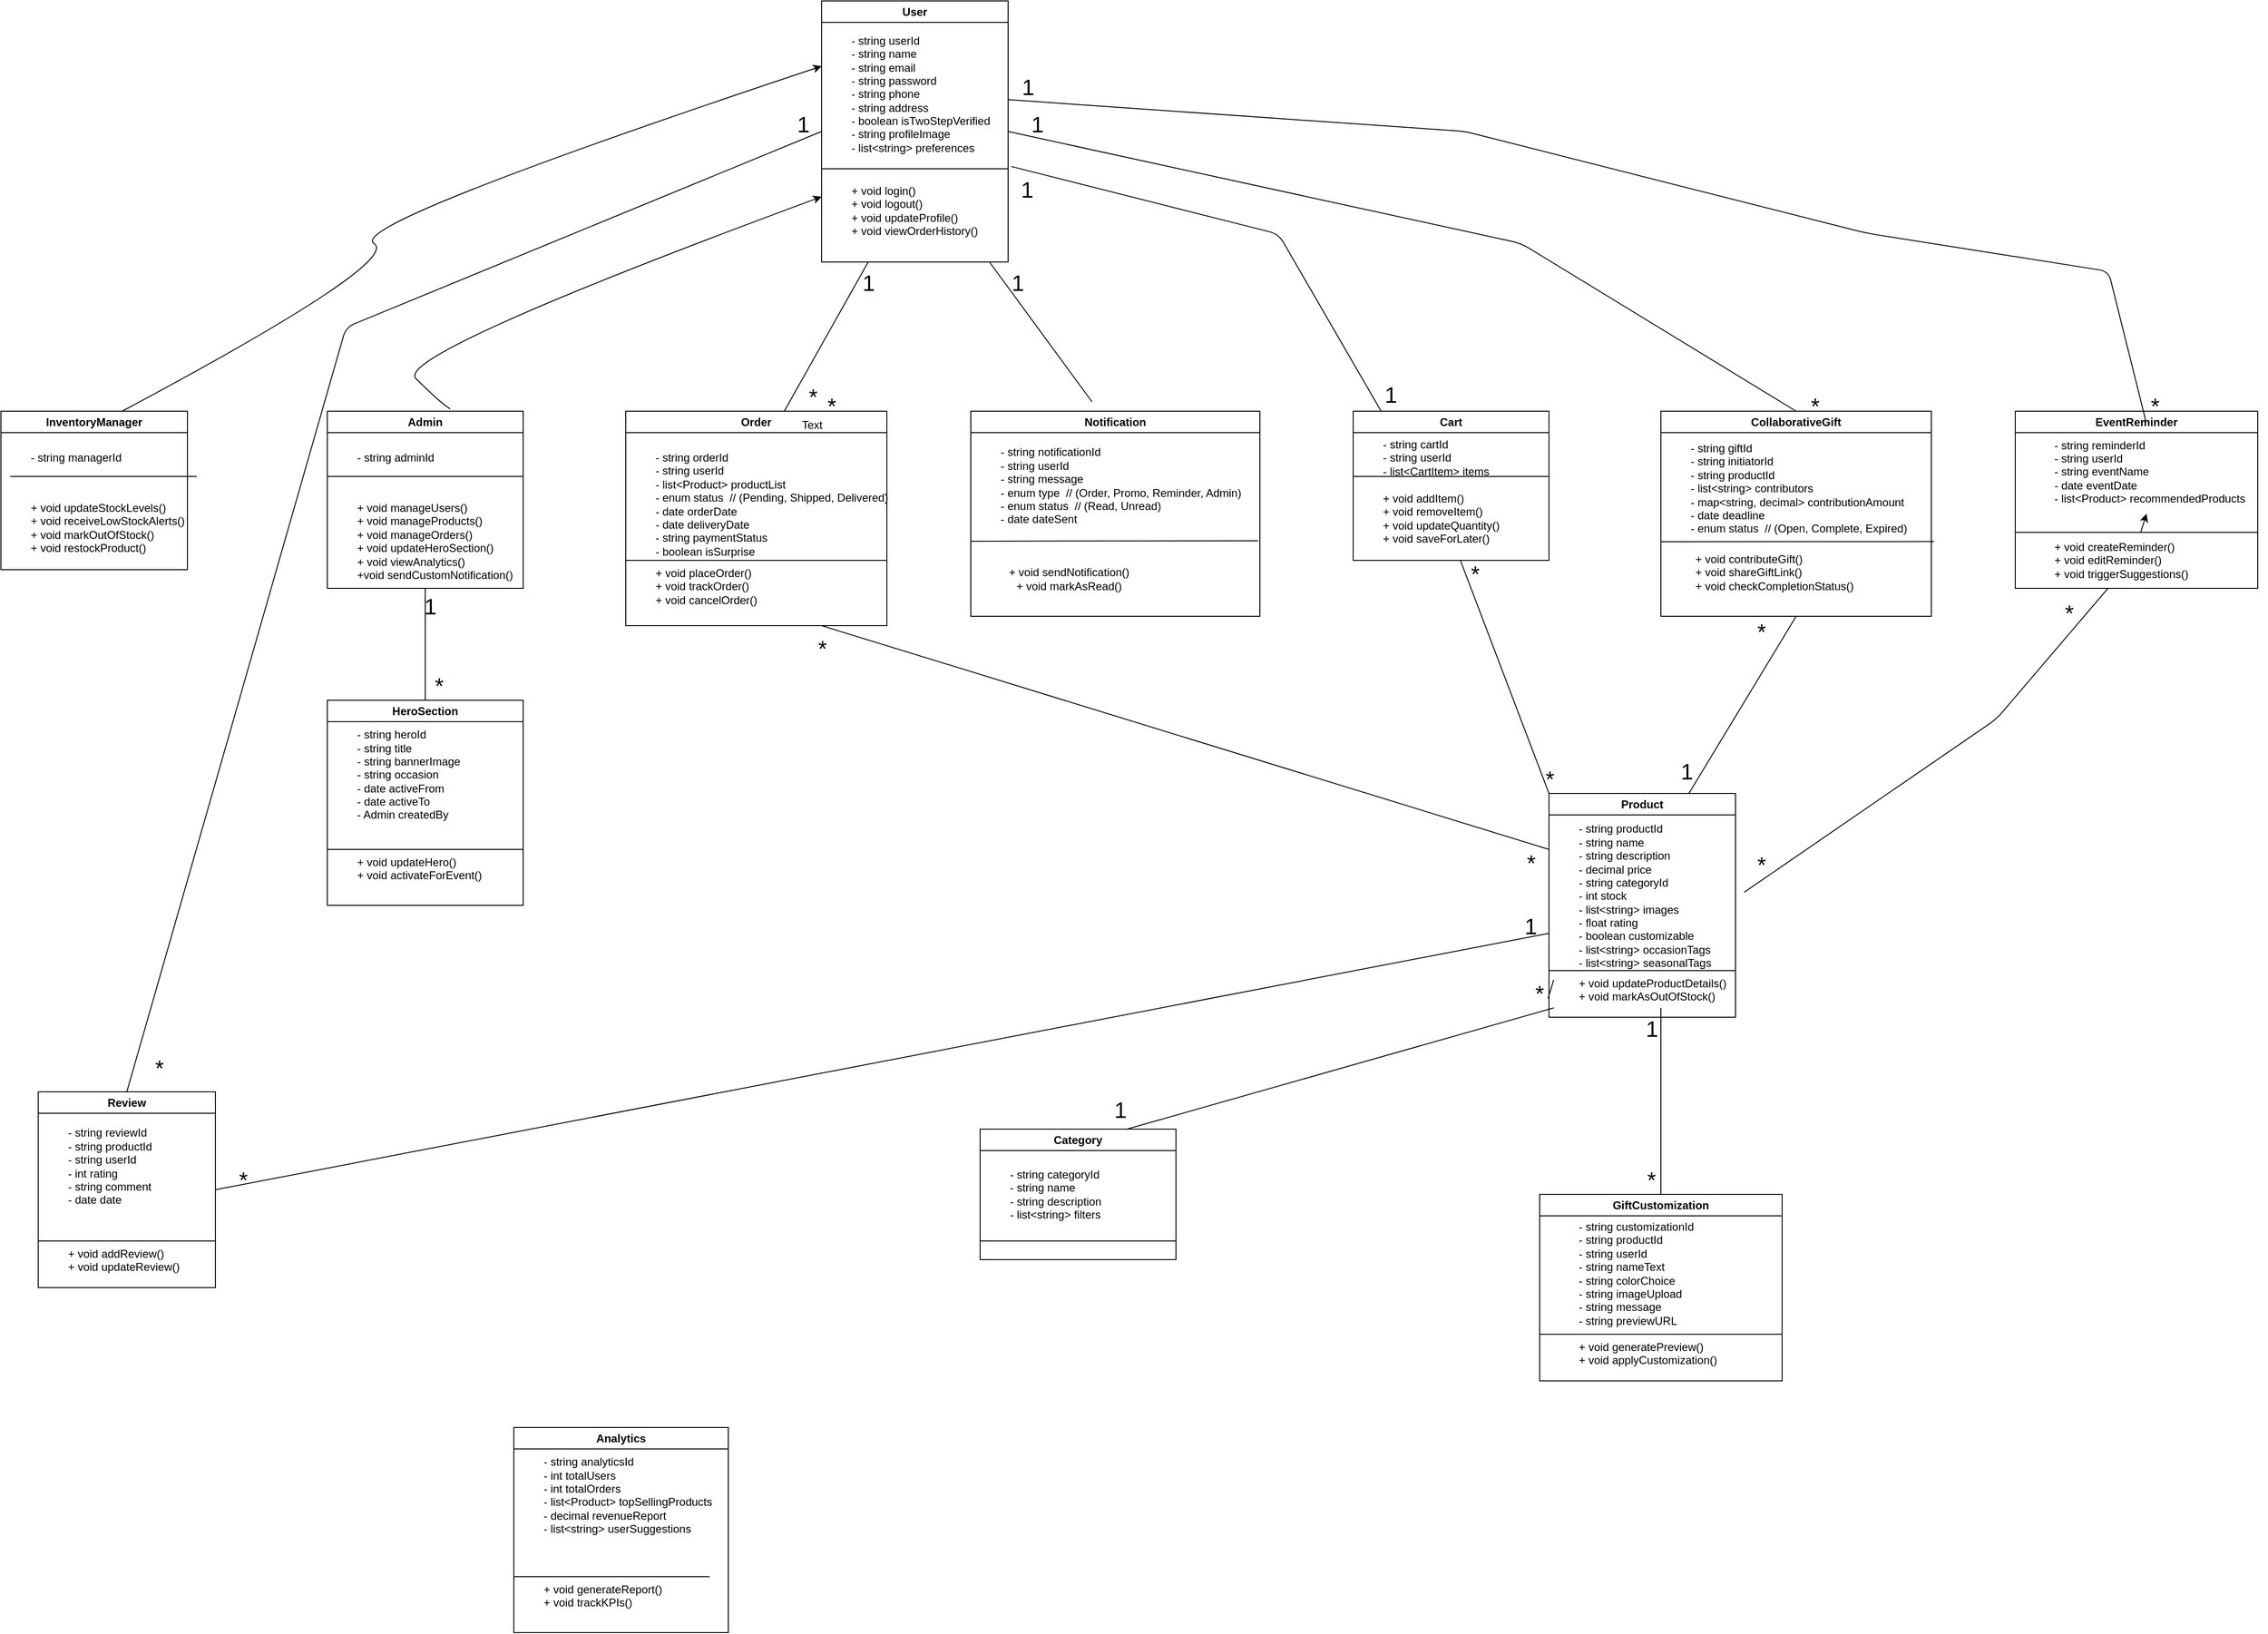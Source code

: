<mxfile>
    <diagram id="k7wzUETt2Z0565Xe87is" name="Page-1">
        <mxGraphModel dx="2995" dy="1068" grid="1" gridSize="10" guides="1" tooltips="1" connect="1" arrows="1" fold="1" page="1" pageScale="1" pageWidth="850" pageHeight="1100" math="0" shadow="0">
            <root>
                <mxCell id="0"/>
                <mxCell id="1" parent="0"/>
                <mxCell id="2" value="User" style="swimlane;whiteSpace=wrap;html=1;" vertex="1" parent="1">
                    <mxGeometry x="920" width="200" height="280" as="geometry"/>
                </mxCell>
                <mxCell id="3" value="&lt;div&gt;&lt;font color=&quot;#000000&quot;&gt;- string userId&lt;/font&gt;&lt;/div&gt;&lt;div&gt;&lt;font color=&quot;#000000&quot;&gt;- string name&lt;/font&gt;&lt;/div&gt;&lt;div&gt;&lt;font color=&quot;#000000&quot;&gt;- string email&lt;/font&gt;&lt;/div&gt;&lt;div&gt;&lt;font color=&quot;#000000&quot;&gt;- string password&lt;/font&gt;&lt;/div&gt;&lt;div&gt;&lt;font color=&quot;#000000&quot;&gt;- string phone&lt;/font&gt;&lt;/div&gt;&lt;div&gt;&lt;font color=&quot;#000000&quot;&gt;- string address&lt;/font&gt;&lt;/div&gt;&lt;div&gt;&lt;font color=&quot;#000000&quot;&gt;- boolean isTwoStepVerified&lt;/font&gt;&lt;/div&gt;&lt;div&gt;&lt;font color=&quot;#000000&quot;&gt;- string profileImage&lt;/font&gt;&lt;/div&gt;&lt;div&gt;&lt;font color=&quot;#000000&quot;&gt;- list&amp;lt;string&amp;gt; preferences&lt;/font&gt;&lt;/div&gt;" style="text;html=1;align=left;verticalAlign=middle;resizable=0;points=[];autosize=1;strokeColor=none;fillColor=none;" vertex="1" parent="2">
                    <mxGeometry x="30" y="30" width="170" height="140" as="geometry"/>
                </mxCell>
                <mxCell id="12" value="+ void login()&#xa;+ void logout()&#xa;+ void updateProfile()&#xa;+ void viewOrderHistory()" style="text;whiteSpace=wrap;" vertex="1" parent="2">
                    <mxGeometry x="30" y="190" width="170" height="80" as="geometry"/>
                </mxCell>
                <mxCell id="10" value="" style="endArrow=none;html=1;" edge="1" parent="1">
                    <mxGeometry width="50" height="50" relative="1" as="geometry">
                        <mxPoint x="1120" y="180" as="sourcePoint"/>
                        <mxPoint x="920" y="180" as="targetPoint"/>
                    </mxGeometry>
                </mxCell>
                <mxCell id="13" value="InventoryManager" style="swimlane;whiteSpace=wrap;html=1;" vertex="1" parent="1">
                    <mxGeometry x="40" y="440" width="200" height="170" as="geometry"/>
                </mxCell>
                <mxCell id="14" value="- string managerId" style="text;html=1;align=left;verticalAlign=middle;resizable=0;points=[];autosize=1;strokeColor=none;fillColor=none;" vertex="1" parent="13">
                    <mxGeometry x="30" y="35" width="120" height="30" as="geometry"/>
                </mxCell>
                <mxCell id="15" value="+ void updateStockLevels()&#xa;+ void receiveLowStockAlerts()&#xa;+ void markOutOfStock()&#xa;+ void restockProduct()" style="text;whiteSpace=wrap;" vertex="1" parent="13">
                    <mxGeometry x="30" y="90" width="170" height="80" as="geometry"/>
                </mxCell>
                <mxCell id="16" value="" style="endArrow=none;html=1;" edge="1" parent="1">
                    <mxGeometry width="50" height="50" relative="1" as="geometry">
                        <mxPoint x="250" y="510" as="sourcePoint"/>
                        <mxPoint x="50" y="510" as="targetPoint"/>
                        <Array as="points">
                            <mxPoint x="150" y="510"/>
                        </Array>
                    </mxGeometry>
                </mxCell>
                <mxCell id="17" value="Admin" style="swimlane;whiteSpace=wrap;html=1;" vertex="1" parent="1">
                    <mxGeometry x="390" y="440" width="210" height="190" as="geometry"/>
                </mxCell>
                <mxCell id="18" value="- string adminId" style="text;html=1;align=left;verticalAlign=middle;resizable=0;points=[];autosize=1;strokeColor=none;fillColor=none;" vertex="1" parent="17">
                    <mxGeometry x="30" y="35" width="110" height="30" as="geometry"/>
                </mxCell>
                <mxCell id="19" value="+ void manageUsers()&#xa;+ void manageProducts()&#xa;+ void manageOrders()&#xa;+ void updateHeroSection()&#xa;+ void viewAnalytics()&#xa;+void sendCustomNotification()" style="text;whiteSpace=wrap;" vertex="1" parent="17">
                    <mxGeometry x="30" y="90" width="170" height="80" as="geometry"/>
                </mxCell>
                <mxCell id="20" value="" style="endArrow=none;html=1;" edge="1" parent="1">
                    <mxGeometry width="50" height="50" relative="1" as="geometry">
                        <mxPoint x="600" y="510" as="sourcePoint"/>
                        <mxPoint x="390" y="510" as="targetPoint"/>
                    </mxGeometry>
                </mxCell>
                <mxCell id="25" value="Order" style="swimlane;whiteSpace=wrap;html=1;" vertex="1" parent="1">
                    <mxGeometry x="710" y="440" width="280" height="230" as="geometry"/>
                </mxCell>
                <mxCell id="26" value="&lt;div&gt;&lt;font color=&quot;#000000&quot;&gt;- string orderId&lt;/font&gt;&lt;/div&gt;&lt;div&gt;&lt;font color=&quot;#000000&quot;&gt;- string userId&lt;/font&gt;&lt;/div&gt;&lt;div&gt;&lt;font color=&quot;#000000&quot;&gt;- list&amp;lt;Product&amp;gt; productList&lt;/font&gt;&lt;/div&gt;&lt;div&gt;&lt;font color=&quot;#000000&quot;&gt;- enum status&amp;nbsp; // (Pending, Shipped, Delivered)&lt;/font&gt;&lt;/div&gt;&lt;div&gt;&lt;font color=&quot;#000000&quot;&gt;- date orderDate&lt;/font&gt;&lt;/div&gt;&lt;div&gt;&lt;font color=&quot;#000000&quot;&gt;- date deliveryDate&lt;/font&gt;&lt;/div&gt;&lt;div&gt;&lt;font color=&quot;#000000&quot;&gt;- string paymentStatus&lt;/font&gt;&lt;/div&gt;&lt;div&gt;&lt;font color=&quot;#000000&quot;&gt;- boolean isSurprise&lt;/font&gt;&lt;/div&gt;" style="text;html=1;align=left;verticalAlign=middle;resizable=0;points=[];autosize=1;strokeColor=none;fillColor=none;" vertex="1" parent="25">
                    <mxGeometry x="30" y="35" width="270" height="130" as="geometry"/>
                </mxCell>
                <mxCell id="27" value="+ void placeOrder()&#xa;+ void trackOrder()&#xa;+ void cancelOrder()" style="text;whiteSpace=wrap;" vertex="1" parent="25">
                    <mxGeometry x="30" y="160" width="170" height="80" as="geometry"/>
                </mxCell>
                <mxCell id="28" value="" style="endArrow=none;html=1;" edge="1" parent="1">
                    <mxGeometry width="50" height="50" relative="1" as="geometry">
                        <mxPoint x="990" y="600" as="sourcePoint"/>
                        <mxPoint x="710" y="600" as="targetPoint"/>
                    </mxGeometry>
                </mxCell>
                <mxCell id="47" value="Notification" style="swimlane;whiteSpace=wrap;html=1;" vertex="1" parent="1">
                    <mxGeometry x="1080" y="440" width="310" height="220" as="geometry"/>
                </mxCell>
                <mxCell id="48" value="&lt;div&gt;&lt;font color=&quot;#000000&quot;&gt;- string notificationId&lt;/font&gt;&lt;/div&gt;&lt;div&gt;&lt;font color=&quot;#000000&quot;&gt;- string userId&lt;/font&gt;&lt;/div&gt;&lt;div&gt;&lt;font color=&quot;#000000&quot;&gt;- string message&lt;/font&gt;&lt;/div&gt;&lt;div&gt;&lt;font color=&quot;#000000&quot;&gt;- enum type&amp;nbsp; // (Order, Promo, Reminder, Admin)&lt;/font&gt;&lt;/div&gt;&lt;div&gt;&lt;font color=&quot;#000000&quot;&gt;- enum status&amp;nbsp; // (Read, Unread)&lt;/font&gt;&lt;/div&gt;&lt;div&gt;&lt;font color=&quot;#000000&quot;&gt;- date dateSent&lt;/font&gt;&lt;/div&gt;" style="text;html=1;align=left;verticalAlign=middle;resizable=0;points=[];autosize=1;strokeColor=none;fillColor=none;" vertex="1" parent="47">
                    <mxGeometry x="30" y="30" width="280" height="100" as="geometry"/>
                </mxCell>
                <mxCell id="50" value="" style="endArrow=none;html=1;" edge="1" parent="47">
                    <mxGeometry width="50" height="50" relative="1" as="geometry">
                        <mxPoint x="308" y="139" as="sourcePoint"/>
                        <mxPoint y="139.44" as="targetPoint"/>
                    </mxGeometry>
                </mxCell>
                <mxCell id="64" value="&lt;div&gt;&lt;font color=&quot;#000000&quot;&gt;+ void sendNotification()&lt;/font&gt;&lt;/div&gt;&lt;div&gt;&lt;font color=&quot;#000000&quot;&gt;+ void markAsRead()&lt;/font&gt;&lt;/div&gt;" style="text;html=1;align=center;verticalAlign=middle;resizable=0;points=[];autosize=1;strokeColor=none;fillColor=none;" vertex="1" parent="47">
                    <mxGeometry x="30" y="160" width="150" height="40" as="geometry"/>
                </mxCell>
                <mxCell id="51" value="EventReminder" style="swimlane;whiteSpace=wrap;html=1;" vertex="1" parent="1">
                    <mxGeometry x="2200" y="440" width="260" height="190" as="geometry"/>
                </mxCell>
                <mxCell id="52" value="&lt;div&gt;&lt;font color=&quot;#000000&quot;&gt;- string reminderId&lt;/font&gt;&lt;/div&gt;&lt;div&gt;&lt;font color=&quot;#000000&quot;&gt;- string userId&lt;/font&gt;&lt;/div&gt;&lt;div&gt;&lt;font color=&quot;#000000&quot;&gt;- string eventName&lt;/font&gt;&lt;/div&gt;&lt;div&gt;&lt;font color=&quot;#000000&quot;&gt;- date eventDate&lt;/font&gt;&lt;/div&gt;&lt;div&gt;&lt;font color=&quot;#000000&quot;&gt;- list&amp;lt;Product&amp;gt; recommendedProducts&lt;/font&gt;&lt;/div&gt;" style="text;html=1;align=left;verticalAlign=middle;resizable=0;points=[];autosize=1;strokeColor=none;fillColor=none;" vertex="1" parent="51">
                    <mxGeometry x="40" y="20" width="230" height="90" as="geometry"/>
                </mxCell>
                <mxCell id="70" value="&lt;div&gt;&lt;font color=&quot;#000000&quot;&gt;+ void createReminder()&lt;/font&gt;&lt;/div&gt;&lt;div&gt;&lt;font color=&quot;#000000&quot;&gt;+ void editReminder()&lt;/font&gt;&lt;/div&gt;&lt;div&gt;&lt;font color=&quot;#000000&quot;&gt;+ void triggerSuggestions()&lt;/font&gt;&lt;/div&gt;" style="text;html=1;align=left;verticalAlign=middle;resizable=0;points=[];autosize=1;strokeColor=none;fillColor=none;" vertex="1" parent="51">
                    <mxGeometry x="40" y="130" width="170" height="60" as="geometry"/>
                </mxCell>
                <mxCell id="71" value="" style="edgeStyle=none;html=1;" edge="1" parent="51" source="70" target="52">
                    <mxGeometry relative="1" as="geometry"/>
                </mxCell>
                <mxCell id="54" value="" style="endArrow=none;html=1;" edge="1" parent="1">
                    <mxGeometry width="50" height="50" relative="1" as="geometry">
                        <mxPoint x="2460" y="570" as="sourcePoint"/>
                        <mxPoint x="2200" y="570" as="targetPoint"/>
                    </mxGeometry>
                </mxCell>
                <mxCell id="55" value="Cart" style="swimlane;whiteSpace=wrap;html=1;" vertex="1" parent="1">
                    <mxGeometry x="1490" y="440" width="210" height="160" as="geometry"/>
                </mxCell>
                <mxCell id="56" value="&lt;div&gt;&lt;font color=&quot;#000000&quot;&gt;- string cartId&lt;/font&gt;&lt;/div&gt;&lt;div&gt;&lt;font color=&quot;#000000&quot;&gt;- string userId&lt;/font&gt;&lt;/div&gt;&lt;div&gt;&lt;font color=&quot;#000000&quot;&gt;- list&amp;lt;CartItem&amp;gt; items&lt;/font&gt;&lt;/div&gt;" style="text;html=1;align=left;verticalAlign=middle;resizable=0;points=[];autosize=1;strokeColor=none;fillColor=none;" vertex="1" parent="55">
                    <mxGeometry x="30" y="20" width="140" height="60" as="geometry"/>
                </mxCell>
                <mxCell id="57" value="+ void addItem()&#xa;+ void removeItem()&#xa;+ void updateQuantity()&#xa;+ void saveForLater()" style="text;whiteSpace=wrap;" vertex="1" parent="55">
                    <mxGeometry x="30" y="80" width="170" height="80" as="geometry"/>
                </mxCell>
                <mxCell id="59" value="CollaborativeGift" style="swimlane;whiteSpace=wrap;html=1;" vertex="1" parent="1">
                    <mxGeometry x="1820" y="440" width="290" height="220" as="geometry"/>
                </mxCell>
                <mxCell id="60" value="&lt;div&gt;&lt;font color=&quot;#000000&quot;&gt;- string giftId&lt;/font&gt;&lt;/div&gt;&lt;div&gt;&lt;font color=&quot;#000000&quot;&gt;- string initiatorId&lt;/font&gt;&lt;/div&gt;&lt;div&gt;&lt;font color=&quot;#000000&quot;&gt;- string productId&lt;/font&gt;&lt;/div&gt;&lt;div&gt;&lt;font color=&quot;#000000&quot;&gt;- list&amp;lt;string&amp;gt; contributors&lt;/font&gt;&lt;/div&gt;&lt;div&gt;&lt;font color=&quot;#000000&quot;&gt;- map&amp;lt;string, decimal&amp;gt; contributionAmount&lt;/font&gt;&lt;/div&gt;&lt;div&gt;&lt;font color=&quot;#000000&quot;&gt;- date deadline&lt;/font&gt;&lt;/div&gt;&lt;div&gt;&lt;font color=&quot;#000000&quot;&gt;- enum status&amp;nbsp; // (Open, Complete, Expired)&lt;/font&gt;&lt;/div&gt;&lt;div&gt;&lt;br&gt;&lt;/div&gt;" style="text;html=1;align=left;verticalAlign=middle;resizable=0;points=[];autosize=1;strokeColor=none;fillColor=none;" vertex="1" parent="59">
                    <mxGeometry x="30" y="25" width="260" height="130" as="geometry"/>
                </mxCell>
                <mxCell id="62" value="" style="endArrow=none;html=1;exitX=1.011;exitY=0.883;exitDx=0;exitDy=0;exitPerimeter=0;" edge="1" parent="59" source="60">
                    <mxGeometry width="50" height="50" relative="1" as="geometry">
                        <mxPoint x="210" y="140" as="sourcePoint"/>
                        <mxPoint y="140" as="targetPoint"/>
                    </mxGeometry>
                </mxCell>
                <mxCell id="66" value="" style="endArrow=none;html=1;" edge="1" parent="1">
                    <mxGeometry width="50" height="50" relative="1" as="geometry">
                        <mxPoint x="1700" y="510" as="sourcePoint"/>
                        <mxPoint x="1490" y="510" as="targetPoint"/>
                    </mxGeometry>
                </mxCell>
                <mxCell id="68" value="+ void contributeGift()&lt;div&gt;+ void shareGiftLink()&lt;/div&gt;&lt;div&gt;+ void checkCompletionStatus()&lt;/div&gt;" style="text;html=1;align=left;verticalAlign=middle;resizable=0;points=[];autosize=1;strokeColor=none;fillColor=none;" vertex="1" parent="1">
                    <mxGeometry x="1855" y="583" width="190" height="60" as="geometry"/>
                </mxCell>
                <mxCell id="73" value="" style="curved=1;endArrow=classic;html=1;entryX=0;entryY=0.25;entryDx=0;entryDy=0;exitX=0.65;exitY=0;exitDx=0;exitDy=0;exitPerimeter=0;" edge="1" parent="1" source="13" target="2">
                    <mxGeometry width="50" height="50" relative="1" as="geometry">
                        <mxPoint x="420" y="280" as="sourcePoint"/>
                        <mxPoint x="470" y="230" as="targetPoint"/>
                        <Array as="points">
                            <mxPoint x="470" y="280"/>
                            <mxPoint x="410" y="240"/>
                        </Array>
                    </mxGeometry>
                </mxCell>
                <mxCell id="75" value="" style="curved=1;endArrow=classic;html=1;entryX=0;entryY=0.75;entryDx=0;entryDy=0;exitX=0.627;exitY=-0.013;exitDx=0;exitDy=0;exitPerimeter=0;" edge="1" parent="1" source="17" target="2">
                    <mxGeometry width="50" height="50" relative="1" as="geometry">
                        <mxPoint x="460" y="430" as="sourcePoint"/>
                        <mxPoint x="510" y="380" as="targetPoint"/>
                        <Array as="points">
                            <mxPoint x="510" y="430"/>
                            <mxPoint x="460" y="380"/>
                        </Array>
                    </mxGeometry>
                </mxCell>
                <mxCell id="76" value="" style="endArrow=none;html=1;entryX=0.25;entryY=1;entryDx=0;entryDy=0;" edge="1" parent="1" target="2">
                    <mxGeometry width="50" height="50" relative="1" as="geometry">
                        <mxPoint x="880" y="440" as="sourcePoint"/>
                        <mxPoint x="930" y="390" as="targetPoint"/>
                    </mxGeometry>
                </mxCell>
                <mxCell id="77" value="" style="endArrow=none;html=1;" edge="1" parent="1">
                    <mxGeometry width="50" height="50" relative="1" as="geometry">
                        <mxPoint x="1210" y="430" as="sourcePoint"/>
                        <mxPoint x="1100" y="280" as="targetPoint"/>
                    </mxGeometry>
                </mxCell>
                <mxCell id="78" value="" style="endArrow=none;html=1;entryX=1.02;entryY=1.054;entryDx=0;entryDy=0;entryPerimeter=0;" edge="1" parent="1" target="3">
                    <mxGeometry width="50" height="50" relative="1" as="geometry">
                        <mxPoint x="1520" y="440" as="sourcePoint"/>
                        <mxPoint x="1410" y="290" as="targetPoint"/>
                        <Array as="points">
                            <mxPoint x="1410" y="250"/>
                        </Array>
                    </mxGeometry>
                </mxCell>
                <mxCell id="79" value="" style="endArrow=none;html=1;exitX=0.5;exitY=0;exitDx=0;exitDy=0;entryX=1;entryY=0.786;entryDx=0;entryDy=0;entryPerimeter=0;" edge="1" parent="1" source="59" target="3">
                    <mxGeometry width="50" height="50" relative="1" as="geometry">
                        <mxPoint x="1960" y="430" as="sourcePoint"/>
                        <mxPoint x="1640" y="220" as="targetPoint"/>
                        <Array as="points">
                            <mxPoint x="1670" y="260"/>
                        </Array>
                    </mxGeometry>
                </mxCell>
                <mxCell id="80" value="" style="endArrow=none;html=1;exitX=0.538;exitY=0.053;exitDx=0;exitDy=0;exitPerimeter=0;" edge="1" parent="1" source="51" target="3">
                    <mxGeometry width="50" height="50" relative="1" as="geometry">
                        <mxPoint x="2335" y="429" as="sourcePoint"/>
                        <mxPoint x="1490" y="110" as="targetPoint"/>
                        <Array as="points">
                            <mxPoint x="2300" y="290"/>
                            <mxPoint x="2040" y="249"/>
                            <mxPoint x="1610" y="140"/>
                        </Array>
                    </mxGeometry>
                </mxCell>
                <mxCell id="81" value="Product" style="swimlane;whiteSpace=wrap;html=1;startSize=23;" vertex="1" parent="1">
                    <mxGeometry x="1700" y="850" width="200" height="240" as="geometry"/>
                </mxCell>
                <mxCell id="82" value="&lt;div&gt;&lt;font color=&quot;#000000&quot;&gt;- string productId&lt;/font&gt;&lt;/div&gt;&lt;div&gt;&lt;font color=&quot;#000000&quot;&gt;- string name&lt;/font&gt;&lt;/div&gt;&lt;div&gt;&lt;font color=&quot;#000000&quot;&gt;- string description&lt;/font&gt;&lt;/div&gt;&lt;div&gt;&lt;font color=&quot;#000000&quot;&gt;- decimal price&lt;/font&gt;&lt;/div&gt;&lt;div&gt;&lt;font color=&quot;#000000&quot;&gt;- string categoryId&lt;/font&gt;&lt;/div&gt;&lt;div&gt;&lt;font color=&quot;#000000&quot;&gt;- int stock&lt;/font&gt;&lt;/div&gt;&lt;div&gt;&lt;font color=&quot;#000000&quot;&gt;- list&amp;lt;string&amp;gt; images&lt;/font&gt;&lt;/div&gt;&lt;div&gt;&lt;font color=&quot;#000000&quot;&gt;- float rating&lt;/font&gt;&lt;/div&gt;&lt;div&gt;&lt;font color=&quot;#000000&quot;&gt;- boolean customizable&lt;/font&gt;&lt;/div&gt;&lt;div&gt;&lt;font color=&quot;#000000&quot;&gt;- list&amp;lt;string&amp;gt; occasionTags&lt;/font&gt;&lt;/div&gt;&lt;div&gt;&lt;font color=&quot;#000000&quot;&gt;- list&amp;lt;string&amp;gt; seasonalTags&lt;/font&gt;&lt;/div&gt;" style="text;html=1;align=left;verticalAlign=middle;resizable=0;points=[];autosize=1;strokeColor=none;fillColor=none;" vertex="1" parent="81">
                    <mxGeometry x="30" y="25" width="170" height="170" as="geometry"/>
                </mxCell>
                <mxCell id="83" value="+ void updateProductDetails()&#xa;+ void markAsOutOfStock()&#xa;" style="text;whiteSpace=wrap;" vertex="1" parent="81">
                    <mxGeometry x="30" y="190" width="170" height="80" as="geometry"/>
                </mxCell>
                <mxCell id="84" value="" style="endArrow=none;html=1;" edge="1" parent="1">
                    <mxGeometry width="50" height="50" relative="1" as="geometry">
                        <mxPoint x="1900" y="1040" as="sourcePoint"/>
                        <mxPoint x="1700" y="1040" as="targetPoint"/>
                    </mxGeometry>
                </mxCell>
                <mxCell id="85" value="GiftCustomization" style="swimlane;whiteSpace=wrap;html=1;" vertex="1" parent="1">
                    <mxGeometry x="1690" y="1280" width="260" height="200" as="geometry"/>
                </mxCell>
                <mxCell id="86" value="&lt;div&gt;&lt;font color=&quot;#000000&quot;&gt;- string customizationId&lt;/font&gt;&lt;/div&gt;&lt;div&gt;&lt;font color=&quot;#000000&quot;&gt;- string productId&lt;/font&gt;&lt;/div&gt;&lt;div&gt;&lt;font color=&quot;#000000&quot;&gt;- string userId&lt;/font&gt;&lt;/div&gt;&lt;div&gt;&lt;font color=&quot;#000000&quot;&gt;- string nameText&lt;/font&gt;&lt;/div&gt;&lt;div&gt;&lt;font color=&quot;#000000&quot;&gt;- string colorChoice&lt;/font&gt;&lt;/div&gt;&lt;div&gt;&lt;font color=&quot;#000000&quot;&gt;- string imageUpload&lt;/font&gt;&lt;/div&gt;&lt;div&gt;&lt;font color=&quot;#000000&quot;&gt;- string message&lt;/font&gt;&lt;/div&gt;&lt;div&gt;&lt;font color=&quot;#000000&quot;&gt;- string previewURL&lt;/font&gt;&lt;/div&gt;" style="text;html=1;align=left;verticalAlign=middle;resizable=0;points=[];autosize=1;strokeColor=none;fillColor=none;" vertex="1" parent="85">
                    <mxGeometry x="40" y="20" width="150" height="130" as="geometry"/>
                </mxCell>
                <mxCell id="104" value="+ void generatePreview()&#xa;+ void applyCustomization()" style="text;whiteSpace=wrap;" vertex="1" parent="85">
                    <mxGeometry x="40" y="150" width="180" height="50" as="geometry"/>
                </mxCell>
                <mxCell id="89" value="" style="endArrow=none;html=1;" edge="1" parent="1">
                    <mxGeometry width="50" height="50" relative="1" as="geometry">
                        <mxPoint x="1950" y="1430" as="sourcePoint"/>
                        <mxPoint x="1690" y="1430" as="targetPoint"/>
                    </mxGeometry>
                </mxCell>
                <mxCell id="90" value="Review" style="swimlane;whiteSpace=wrap;html=1;startSize=23;" vertex="1" parent="1">
                    <mxGeometry x="80" y="1170" width="190" height="210" as="geometry"/>
                </mxCell>
                <mxCell id="91" value="&lt;div&gt;&lt;font color=&quot;#000000&quot;&gt;- string reviewId&lt;/font&gt;&lt;/div&gt;&lt;div&gt;&lt;font color=&quot;#000000&quot;&gt;- string productId&lt;/font&gt;&lt;/div&gt;&lt;div&gt;&lt;font color=&quot;#000000&quot;&gt;- string userId&lt;/font&gt;&lt;/div&gt;&lt;div&gt;&lt;font color=&quot;#000000&quot;&gt;- int rating&lt;/font&gt;&lt;/div&gt;&lt;div&gt;&lt;font color=&quot;#000000&quot;&gt;- string comment&lt;/font&gt;&lt;/div&gt;&lt;div&gt;&lt;font color=&quot;#000000&quot;&gt;- date date&lt;/font&gt;&lt;/div&gt;" style="text;html=1;align=left;verticalAlign=middle;resizable=0;points=[];autosize=1;strokeColor=none;fillColor=none;" vertex="1" parent="90">
                    <mxGeometry x="30" y="30" width="110" height="100" as="geometry"/>
                </mxCell>
                <mxCell id="92" value="+ void addReview()&#xa;+ void updateReview()" style="text;whiteSpace=wrap;" vertex="1" parent="90">
                    <mxGeometry x="30" y="160" width="170" height="80" as="geometry"/>
                </mxCell>
                <mxCell id="93" value="" style="endArrow=none;html=1;" edge="1" parent="1">
                    <mxGeometry width="50" height="50" relative="1" as="geometry">
                        <mxPoint x="270" y="1330" as="sourcePoint"/>
                        <mxPoint x="80" y="1330" as="targetPoint"/>
                    </mxGeometry>
                </mxCell>
                <mxCell id="94" value="Category" style="swimlane;whiteSpace=wrap;html=1;" vertex="1" parent="1">
                    <mxGeometry x="1090" y="1210" width="210" height="140" as="geometry"/>
                </mxCell>
                <mxCell id="95" value="&lt;div&gt;&lt;font color=&quot;#000000&quot;&gt;- string categoryId&lt;/font&gt;&lt;/div&gt;&lt;div&gt;&lt;font color=&quot;#000000&quot;&gt;- string name&lt;/font&gt;&lt;/div&gt;&lt;div&gt;&lt;font color=&quot;#000000&quot;&gt;- string description&lt;/font&gt;&lt;/div&gt;&lt;div&gt;&lt;font color=&quot;#000000&quot;&gt;- list&amp;lt;string&amp;gt; filters&lt;/font&gt;&lt;/div&gt;" style="text;html=1;align=left;verticalAlign=middle;resizable=0;points=[];autosize=1;strokeColor=none;fillColor=none;" vertex="1" parent="94">
                    <mxGeometry x="30" y="35" width="120" height="70" as="geometry"/>
                </mxCell>
                <mxCell id="97" value="" style="endArrow=none;html=1;" edge="1" parent="1">
                    <mxGeometry width="50" height="50" relative="1" as="geometry">
                        <mxPoint x="1300" y="1330" as="sourcePoint"/>
                        <mxPoint x="1090" y="1330" as="targetPoint"/>
                    </mxGeometry>
                </mxCell>
                <mxCell id="98" value="HeroSection" style="swimlane;whiteSpace=wrap;html=1;startSize=23;" vertex="1" parent="1">
                    <mxGeometry x="390" y="750" width="210" height="220" as="geometry"/>
                </mxCell>
                <mxCell id="99" value="&lt;div&gt;&lt;font color=&quot;#000000&quot;&gt;- string heroId&lt;/font&gt;&lt;/div&gt;&lt;div&gt;&lt;font color=&quot;#000000&quot;&gt;- string title&lt;/font&gt;&lt;/div&gt;&lt;div&gt;&lt;font color=&quot;#000000&quot;&gt;- string bannerImage&lt;/font&gt;&lt;/div&gt;&lt;div&gt;&lt;font color=&quot;#000000&quot;&gt;- string occasion&lt;/font&gt;&lt;/div&gt;&lt;div&gt;&lt;font color=&quot;#000000&quot;&gt;- date activeFrom&lt;/font&gt;&lt;/div&gt;&lt;div&gt;&lt;font color=&quot;#000000&quot;&gt;- date activeTo&lt;/font&gt;&lt;/div&gt;&lt;div&gt;&lt;font color=&quot;#000000&quot;&gt;- Admin createdBy&lt;/font&gt;&lt;/div&gt;" style="text;html=1;align=left;verticalAlign=middle;resizable=0;points=[];autosize=1;strokeColor=none;fillColor=none;" vertex="1" parent="98">
                    <mxGeometry x="30" y="25" width="130" height="110" as="geometry"/>
                </mxCell>
                <mxCell id="103" value="+ void updateHero()&#xa;+ void activateForEvent()" style="text;whiteSpace=wrap;" vertex="1" parent="98">
                    <mxGeometry x="30" y="160" width="170" height="50" as="geometry"/>
                </mxCell>
                <mxCell id="101" value="" style="endArrow=none;html=1;" edge="1" parent="1">
                    <mxGeometry width="50" height="50" relative="1" as="geometry">
                        <mxPoint x="600" y="910" as="sourcePoint"/>
                        <mxPoint x="390" y="910" as="targetPoint"/>
                    </mxGeometry>
                </mxCell>
                <mxCell id="105" value="Analytics" style="swimlane;whiteSpace=wrap;html=1;startSize=23;" vertex="1" parent="1">
                    <mxGeometry x="590" y="1530" width="230" height="220" as="geometry"/>
                </mxCell>
                <mxCell id="106" value="&lt;div&gt;&lt;font color=&quot;#000000&quot;&gt;- string analyticsId&lt;/font&gt;&lt;/div&gt;&lt;div&gt;&lt;font color=&quot;#000000&quot;&gt;- int totalUsers&lt;/font&gt;&lt;/div&gt;&lt;div&gt;&lt;font color=&quot;#000000&quot;&gt;- int totalOrders&lt;/font&gt;&lt;/div&gt;&lt;div&gt;&lt;font color=&quot;#000000&quot;&gt;- list&amp;lt;Product&amp;gt; topSellingProducts&lt;/font&gt;&lt;/div&gt;&lt;div&gt;&lt;font color=&quot;#000000&quot;&gt;- decimal revenueReport&lt;/font&gt;&lt;/div&gt;&lt;div&gt;&lt;font color=&quot;#000000&quot;&gt;- list&amp;lt;string&amp;gt; userSuggestions&lt;/font&gt;&lt;/div&gt;&lt;div&gt;&lt;br&gt;&lt;/div&gt;" style="text;html=1;align=left;verticalAlign=middle;resizable=0;points=[];autosize=1;strokeColor=none;fillColor=none;" vertex="1" parent="105">
                    <mxGeometry x="30" y="25" width="200" height="110" as="geometry"/>
                </mxCell>
                <mxCell id="107" value="+ void generateReport()&#xa;+ void trackKPIs()" style="text;whiteSpace=wrap;" vertex="1" parent="105">
                    <mxGeometry x="30" y="160" width="170" height="50" as="geometry"/>
                </mxCell>
                <mxCell id="108" value="" style="endArrow=none;html=1;" edge="1" parent="1">
                    <mxGeometry width="50" height="50" relative="1" as="geometry">
                        <mxPoint x="800" y="1690" as="sourcePoint"/>
                        <mxPoint x="590" y="1690" as="targetPoint"/>
                    </mxGeometry>
                </mxCell>
                <mxCell id="109" value="" style="endArrow=none;html=1;exitX=0.5;exitY=0;exitDx=0;exitDy=0;entryX=0;entryY=0.5;entryDx=0;entryDy=0;" edge="1" parent="1" source="90" target="2">
                    <mxGeometry width="50" height="50" relative="1" as="geometry">
                        <mxPoint x="760" y="740" as="sourcePoint"/>
                        <mxPoint x="920" y="170" as="targetPoint"/>
                        <Array as="points">
                            <mxPoint x="410" y="350"/>
                        </Array>
                    </mxGeometry>
                </mxCell>
                <mxCell id="110" value="" style="endArrow=none;html=1;exitX=0.5;exitY=0;exitDx=0;exitDy=0;entryX=0.5;entryY=1;entryDx=0;entryDy=0;" edge="1" parent="1" source="98" target="17">
                    <mxGeometry width="50" height="50" relative="1" as="geometry">
                        <mxPoint x="760" y="740" as="sourcePoint"/>
                        <mxPoint x="810" y="690" as="targetPoint"/>
                    </mxGeometry>
                </mxCell>
                <mxCell id="111" value="" style="endArrow=none;html=1;exitX=0.75;exitY=0;exitDx=0;exitDy=0;" edge="1" parent="1" source="135">
                    <mxGeometry width="50" height="50" relative="1" as="geometry">
                        <mxPoint x="1194" y="1220" as="sourcePoint"/>
                        <mxPoint x="1699" y="1070" as="targetPoint"/>
                    </mxGeometry>
                </mxCell>
                <mxCell id="112" value="" style="endArrow=none;html=1;exitX=1;exitY=0.5;exitDx=0;exitDy=0;" edge="1" parent="1" source="90">
                    <mxGeometry width="50" height="50" relative="1" as="geometry">
                        <mxPoint x="950" y="810" as="sourcePoint"/>
                        <mxPoint x="1700" y="1000" as="targetPoint"/>
                    </mxGeometry>
                </mxCell>
                <mxCell id="114" value="" style="endArrow=none;html=1;entryX=0.75;entryY=1;entryDx=0;entryDy=0;exitX=0;exitY=0.25;exitDx=0;exitDy=0;" edge="1" parent="1" source="81" target="25">
                    <mxGeometry width="50" height="50" relative="1" as="geometry">
                        <mxPoint x="950" y="810" as="sourcePoint"/>
                        <mxPoint x="1000" y="760" as="targetPoint"/>
                    </mxGeometry>
                </mxCell>
                <mxCell id="115" value="" style="endArrow=none;html=1;entryX=0.5;entryY=1;entryDx=0;entryDy=0;exitX=0;exitY=0;exitDx=0;exitDy=0;" edge="1" parent="1" source="81" target="57">
                    <mxGeometry width="50" height="50" relative="1" as="geometry">
                        <mxPoint x="1710" y="940" as="sourcePoint"/>
                        <mxPoint x="930" y="700" as="targetPoint"/>
                    </mxGeometry>
                </mxCell>
                <mxCell id="116" value="" style="endArrow=none;html=1;entryX=0.5;entryY=1;entryDx=0;entryDy=0;exitX=0.75;exitY=0;exitDx=0;exitDy=0;" edge="1" parent="1" source="81" target="59">
                    <mxGeometry width="50" height="50" relative="1" as="geometry">
                        <mxPoint x="1970" y="860" as="sourcePoint"/>
                        <mxPoint x="1875" y="610" as="targetPoint"/>
                    </mxGeometry>
                </mxCell>
                <mxCell id="117" value="" style="endArrow=none;html=1;exitX=1.055;exitY=0.476;exitDx=0;exitDy=0;exitPerimeter=0;" edge="1" parent="1" source="82" target="70">
                    <mxGeometry width="50" height="50" relative="1" as="geometry">
                        <mxPoint x="1860" y="860" as="sourcePoint"/>
                        <mxPoint x="1975" y="670" as="targetPoint"/>
                        <Array as="points">
                            <mxPoint x="2180" y="770"/>
                        </Array>
                    </mxGeometry>
                </mxCell>
                <mxCell id="118" value="" style="endArrow=none;html=1;exitX=0.5;exitY=0;exitDx=0;exitDy=0;" edge="1" parent="1" source="85">
                    <mxGeometry width="50" height="50" relative="1" as="geometry">
                        <mxPoint x="1630" y="810" as="sourcePoint"/>
                        <mxPoint x="1820" y="1080" as="targetPoint"/>
                    </mxGeometry>
                </mxCell>
                <mxCell id="119" value="Text" style="text;html=1;align=center;verticalAlign=middle;whiteSpace=wrap;rounded=0;" vertex="1" parent="1">
                    <mxGeometry x="880" y="440" width="60" height="30" as="geometry"/>
                </mxCell>
                <mxCell id="120" value="&lt;font style=&quot;font-size: 24px;&quot;&gt;1&lt;/font&gt;" style="text;html=1;align=center;verticalAlign=middle;resizable=0;points=[];autosize=1;strokeColor=none;fillColor=none;" vertex="1" parent="1">
                    <mxGeometry x="950" y="283" width="40" height="40" as="geometry"/>
                </mxCell>
                <mxCell id="121" value="&lt;font style=&quot;font-size: 24px;&quot;&gt;*&lt;/font&gt;" style="text;html=1;align=center;verticalAlign=middle;whiteSpace=wrap;rounded=0;" vertex="1" parent="1">
                    <mxGeometry x="881" y="410" width="60" height="30" as="geometry"/>
                </mxCell>
                <mxCell id="122" value="&lt;font style=&quot;font-size: 24px;&quot;&gt;1&lt;/font&gt;" style="text;html=1;align=center;verticalAlign=middle;resizable=0;points=[];autosize=1;strokeColor=none;fillColor=none;" vertex="1" parent="1">
                    <mxGeometry x="880" y="113" width="40" height="40" as="geometry"/>
                </mxCell>
                <mxCell id="124" value="&lt;font style=&quot;font-size: 24px;&quot;&gt;*&lt;/font&gt;" style="text;html=1;align=center;verticalAlign=middle;whiteSpace=wrap;rounded=0;" vertex="1" parent="1">
                    <mxGeometry x="180" y="1130" width="60" height="30" as="geometry"/>
                </mxCell>
                <mxCell id="125" value="&lt;font style=&quot;font-size: 24px;&quot;&gt;1&lt;/font&gt;" style="text;html=1;align=center;verticalAlign=middle;resizable=0;points=[];autosize=1;strokeColor=none;fillColor=none;" vertex="1" parent="1">
                    <mxGeometry x="1120" y="183" width="40" height="40" as="geometry"/>
                </mxCell>
                <mxCell id="126" value="&lt;font style=&quot;font-size: 24px;&quot;&gt;1&lt;/font&gt;" style="text;html=1;align=center;verticalAlign=middle;resizable=0;points=[];autosize=1;strokeColor=none;fillColor=none;" vertex="1" parent="1">
                    <mxGeometry x="1510" y="403" width="40" height="40" as="geometry"/>
                </mxCell>
                <mxCell id="127" value="&lt;font style=&quot;font-size: 24px;&quot;&gt;1&lt;/font&gt;" style="text;html=1;align=center;verticalAlign=middle;resizable=0;points=[];autosize=1;strokeColor=none;fillColor=none;" vertex="1" parent="1">
                    <mxGeometry x="1660" y="973" width="40" height="40" as="geometry"/>
                </mxCell>
                <mxCell id="130" value="&lt;font style=&quot;font-size: 24px;&quot;&gt;*&lt;/font&gt;" style="text;html=1;align=center;verticalAlign=middle;whiteSpace=wrap;rounded=0;" vertex="1" parent="1">
                    <mxGeometry x="270" y="1250" width="60" height="30" as="geometry"/>
                </mxCell>
                <mxCell id="131" value="&lt;font style=&quot;font-size: 24px;&quot;&gt;1&lt;/font&gt;" style="text;html=1;align=center;verticalAlign=middle;resizable=0;points=[];autosize=1;strokeColor=none;fillColor=none;" vertex="1" parent="1">
                    <mxGeometry x="1220" y="1170" width="40" height="40" as="geometry"/>
                </mxCell>
                <mxCell id="136" value="" style="endArrow=none;html=1;exitX=0.75;exitY=0;exitDx=0;exitDy=0;entryX=0.75;entryY=1;entryDx=0;entryDy=0;" edge="1" parent="1" source="94" target="135">
                    <mxGeometry width="50" height="50" relative="1" as="geometry">
                        <mxPoint x="1247" y="1210" as="sourcePoint"/>
                        <mxPoint x="1699" y="1070" as="targetPoint"/>
                    </mxGeometry>
                </mxCell>
                <mxCell id="135" value="&lt;font style=&quot;font-size: 24px;&quot;&gt;*&lt;/font&gt;" style="text;html=1;align=center;verticalAlign=middle;whiteSpace=wrap;rounded=0;" vertex="1" parent="1">
                    <mxGeometry x="1660" y="1050" width="60" height="30" as="geometry"/>
                </mxCell>
                <mxCell id="137" value="&lt;font style=&quot;font-size: 24px;&quot;&gt;1&lt;/font&gt;" style="text;html=1;align=center;verticalAlign=middle;resizable=0;points=[];autosize=1;strokeColor=none;fillColor=none;" vertex="1" parent="1">
                    <mxGeometry x="1790" y="1083" width="40" height="40" as="geometry"/>
                </mxCell>
                <mxCell id="138" value="&lt;font style=&quot;font-size: 24px;&quot;&gt;*&lt;/font&gt;" style="text;html=1;align=center;verticalAlign=middle;whiteSpace=wrap;rounded=0;" vertex="1" parent="1">
                    <mxGeometry x="1780" y="1250" width="60" height="30" as="geometry"/>
                </mxCell>
                <mxCell id="139" value="&lt;font style=&quot;font-size: 24px;&quot;&gt;1&lt;/font&gt;" style="text;html=1;align=center;verticalAlign=middle;resizable=0;points=[];autosize=1;strokeColor=none;fillColor=none;" vertex="1" parent="1">
                    <mxGeometry x="1121" y="73" width="40" height="40" as="geometry"/>
                </mxCell>
                <mxCell id="141" value="&lt;font style=&quot;font-size: 24px;&quot;&gt;*&lt;/font&gt;" style="text;html=1;align=center;verticalAlign=middle;whiteSpace=wrap;rounded=0;" vertex="1" parent="1">
                    <mxGeometry x="2320" y="420" width="60" height="30" as="geometry"/>
                </mxCell>
                <mxCell id="142" value="&lt;font style=&quot;font-size: 24px;&quot;&gt;1&lt;/font&gt;" style="text;html=1;align=center;verticalAlign=middle;resizable=0;points=[];autosize=1;strokeColor=none;fillColor=none;" vertex="1" parent="1">
                    <mxGeometry x="480" y="630" width="40" height="40" as="geometry"/>
                </mxCell>
                <mxCell id="143" value="&lt;font style=&quot;font-size: 24px;&quot;&gt;*&lt;/font&gt;" style="text;html=1;align=center;verticalAlign=middle;whiteSpace=wrap;rounded=0;" vertex="1" parent="1">
                    <mxGeometry x="480" y="720" width="60" height="30" as="geometry"/>
                </mxCell>
                <mxCell id="144" value="&lt;font style=&quot;font-size: 24px;&quot;&gt;1&lt;/font&gt;" style="text;html=1;align=center;verticalAlign=middle;resizable=0;points=[];autosize=1;strokeColor=none;fillColor=none;" vertex="1" parent="1">
                    <mxGeometry x="1131" y="113" width="40" height="40" as="geometry"/>
                </mxCell>
                <mxCell id="146" value="&lt;font style=&quot;font-size: 24px;&quot;&gt;*&lt;/font&gt;" style="text;html=1;align=center;verticalAlign=middle;whiteSpace=wrap;rounded=0;" vertex="1" parent="1">
                    <mxGeometry x="1951" y="420" width="69" height="30" as="geometry"/>
                </mxCell>
                <mxCell id="147" value="&lt;font style=&quot;font-size: 24px;&quot;&gt;*&lt;/font&gt;" style="text;html=1;align=center;verticalAlign=middle;whiteSpace=wrap;rounded=0;" vertex="1" parent="1">
                    <mxGeometry x="891" y="680" width="60" height="30" as="geometry"/>
                </mxCell>
                <mxCell id="148" value="&lt;font style=&quot;font-size: 24px;&quot;&gt;*&lt;/font&gt;" style="text;html=1;align=center;verticalAlign=middle;whiteSpace=wrap;rounded=0;" vertex="1" parent="1">
                    <mxGeometry x="1651" y="910" width="60" height="30" as="geometry"/>
                </mxCell>
                <mxCell id="149" value="&lt;font style=&quot;font-size: 24px;&quot;&gt;*&lt;/font&gt;" style="text;html=1;align=center;verticalAlign=middle;whiteSpace=wrap;rounded=0;" vertex="1" parent="1">
                    <mxGeometry x="1671" y="820" width="60" height="30" as="geometry"/>
                </mxCell>
                <mxCell id="150" value="&lt;font style=&quot;font-size: 24px;&quot;&gt;*&lt;/font&gt;" style="text;html=1;align=center;verticalAlign=middle;whiteSpace=wrap;rounded=0;" vertex="1" parent="1">
                    <mxGeometry x="1591" y="600" width="60" height="30" as="geometry"/>
                </mxCell>
                <mxCell id="152" value="&lt;font style=&quot;font-size: 24px;&quot;&gt;*&lt;/font&gt;" style="text;html=1;align=center;verticalAlign=middle;whiteSpace=wrap;rounded=0;" vertex="1" parent="1">
                    <mxGeometry x="1898" y="662" width="60" height="30" as="geometry"/>
                </mxCell>
                <mxCell id="153" value="&lt;font style=&quot;font-size: 24px;&quot;&gt;1&lt;/font&gt;" style="text;html=1;align=center;verticalAlign=middle;whiteSpace=wrap;rounded=0;" vertex="1" parent="1">
                    <mxGeometry x="1818" y="812" width="60" height="30" as="geometry"/>
                </mxCell>
                <mxCell id="154" value="&lt;font style=&quot;font-size: 24px;&quot;&gt;*&lt;/font&gt;" style="text;html=1;align=center;verticalAlign=middle;whiteSpace=wrap;rounded=0;" vertex="1" parent="1">
                    <mxGeometry x="2228" y="642" width="60" height="30" as="geometry"/>
                </mxCell>
                <mxCell id="155" value="&lt;font style=&quot;font-size: 24px;&quot;&gt;*&lt;/font&gt;" style="text;html=1;align=center;verticalAlign=middle;whiteSpace=wrap;rounded=0;" vertex="1" parent="1">
                    <mxGeometry x="1898" y="912" width="60" height="30" as="geometry"/>
                </mxCell>
                <mxCell id="156" value="&lt;font style=&quot;font-size: 24px;&quot;&gt;1&lt;/font&gt;" style="text;html=1;align=center;verticalAlign=middle;resizable=0;points=[];autosize=1;strokeColor=none;fillColor=none;" vertex="1" parent="1">
                    <mxGeometry x="1110" y="283" width="40" height="40" as="geometry"/>
                </mxCell>
                <mxCell id="157" value="&lt;font style=&quot;font-size: 24px;&quot;&gt;*&lt;/font&gt;" style="text;html=1;align=center;verticalAlign=middle;whiteSpace=wrap;rounded=0;" vertex="1" parent="1">
                    <mxGeometry x="901" y="420" width="60" height="30" as="geometry"/>
                </mxCell>
            </root>
        </mxGraphModel>
    </diagram>
</mxfile>